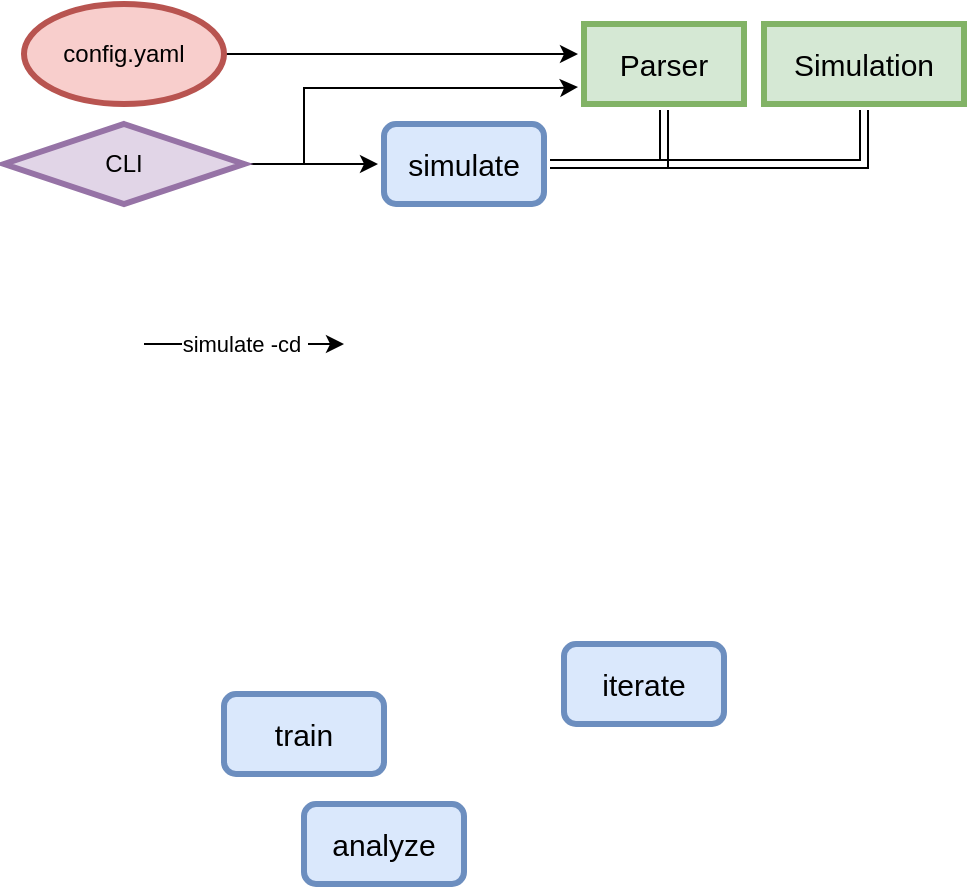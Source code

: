 <mxfile version="14.6.8" type="device" pages="2"><diagram id="R2lEEEUBdFMjLlhIrx00" name="Page-1"><mxGraphModel dx="1120" dy="579" grid="1" gridSize="10" guides="1" tooltips="1" connect="1" arrows="1" fold="1" page="1" pageScale="1" pageWidth="1654" pageHeight="1169" math="0" shadow="0" extFonts="Permanent Marker^https://fonts.googleapis.com/css?family=Permanent+Marker"><root><mxCell id="0"/><mxCell id="1" parent="0"/><mxCell id="GzxQTC8vd-85oo6lR14p-11" style="edgeStyle=orthogonalEdgeStyle;rounded=0;orthogonalLoop=1;jettySize=auto;html=1;shape=link;" edge="1" parent="1" source="GzxQTC8vd-85oo6lR14p-2" target="GzxQTC8vd-85oo6lR14p-6"><mxGeometry relative="1" as="geometry"><mxPoint x="340" y="280" as="targetPoint"/></mxGeometry></mxCell><mxCell id="GzxQTC8vd-85oo6lR14p-2" value="&lt;font style=&quot;font-size: 15px&quot;&gt;simulate&lt;/font&gt;" style="rounded=1;whiteSpace=wrap;html=1;fillColor=#dae8fc;strokeColor=#6c8ebf;strokeWidth=3;perimeterSpacing=3;shadow=0;glass=0;" vertex="1" parent="1"><mxGeometry x="240" y="260" width="80" height="40" as="geometry"/></mxCell><mxCell id="GzxQTC8vd-85oo6lR14p-3" value="&lt;font style=&quot;font-size: 15px&quot;&gt;analyze&lt;/font&gt;" style="rounded=1;whiteSpace=wrap;html=1;fillColor=#dae8fc;strokeColor=#6c8ebf;strokeWidth=3;perimeterSpacing=3;shadow=0;glass=0;" vertex="1" parent="1"><mxGeometry x="200" y="600" width="80" height="40" as="geometry"/></mxCell><mxCell id="GzxQTC8vd-85oo6lR14p-4" value="&lt;font style=&quot;font-size: 15px&quot;&gt;iterate&lt;/font&gt;" style="rounded=1;whiteSpace=wrap;html=1;fillColor=#dae8fc;strokeColor=#6c8ebf;strokeWidth=3;perimeterSpacing=3;shadow=0;glass=0;" vertex="1" parent="1"><mxGeometry x="330" y="520" width="80" height="40" as="geometry"/></mxCell><mxCell id="GzxQTC8vd-85oo6lR14p-5" value="&lt;font style=&quot;font-size: 15px&quot;&gt;train&lt;/font&gt;" style="rounded=1;whiteSpace=wrap;html=1;fillColor=#dae8fc;strokeColor=#6c8ebf;strokeWidth=3;perimeterSpacing=3;shadow=0;glass=0;" vertex="1" parent="1"><mxGeometry x="160" y="545" width="80" height="40" as="geometry"/></mxCell><mxCell id="GzxQTC8vd-85oo6lR14p-6" value="&lt;font style=&quot;font-size: 15px&quot;&gt;Parser&lt;/font&gt;&lt;span style=&quot;color: rgba(0 , 0 , 0 , 0) ; font-family: monospace ; font-size: 0px&quot;&gt;%3CmxGraphModel%3E%3Croot%3E%3CmxCell%20id%3D%220%22%2F%3E%3CmxCell%20id%3D%221%22%20parent%3D%220%22%2F%3E%3CmxCell%20id%3D%222%22%20value%3D%22%26lt%3Bfont%20style%3D%26quot%3Bfont-size%3A%2015px%26quot%3B%26gt%3Banalyze%26lt%3B%2Ffont%26gt%3B%22%20style%3D%22rounded%3D1%3BwhiteSpace%3Dwrap%3Bhtml%3D1%3BfillColor%3D%23dae8fc%3BstrokeColor%3D%236c8ebf%3BstrokeWidth%3D3%3BperimeterSpacing%3D3%3Bshadow%3D0%3Bglass%3D0%3B%22%20vertex%3D%221%22%20parent%3D%221%22%3E%3CmxGeometry%20x%3D%22120%22%20y%3D%22300%22%20width%3D%2280%22%20height%3D%2240%22%20as%3D%22geometry%22%2F%3E%3C%2FmxCell%3E%3C%2Froot%3E%3C%2FmxGraphModel%3E&lt;/span&gt;" style="rounded=0;whiteSpace=wrap;html=1;fillColor=#d5e8d4;strokeColor=#82b366;strokeWidth=3;perimeterSpacing=3;shadow=0;glass=0;" vertex="1" parent="1"><mxGeometry x="340" y="210" width="80" height="40" as="geometry"/></mxCell><mxCell id="GzxQTC8vd-85oo6lR14p-20" style="edgeStyle=orthogonalEdgeStyle;shape=link;rounded=0;sketch=0;orthogonalLoop=1;jettySize=auto;html=1;exitX=0.5;exitY=1;exitDx=0;exitDy=0;entryX=1;entryY=0.5;entryDx=0;entryDy=0;shadow=0;strokeWidth=1;" edge="1" parent="1" source="GzxQTC8vd-85oo6lR14p-7" target="GzxQTC8vd-85oo6lR14p-2"><mxGeometry relative="1" as="geometry"><Array as="points"><mxPoint x="480" y="280"/></Array></mxGeometry></mxCell><mxCell id="GzxQTC8vd-85oo6lR14p-7" value="&lt;span style=&quot;font-size: 15px&quot;&gt;Simulation&lt;/span&gt;" style="rounded=0;whiteSpace=wrap;html=1;fillColor=#d5e8d4;strokeColor=#82b366;strokeWidth=3;perimeterSpacing=3;shadow=0;glass=0;" vertex="1" parent="1"><mxGeometry x="430" y="210" width="100" height="40" as="geometry"/></mxCell><mxCell id="GzxQTC8vd-85oo6lR14p-12" style="edgeStyle=orthogonalEdgeStyle;rounded=0;sketch=0;orthogonalLoop=1;jettySize=auto;html=1;exitX=1;exitY=0.5;exitDx=0;exitDy=0;shadow=0;" edge="1" parent="1" source="GzxQTC8vd-85oo6lR14p-8"><mxGeometry relative="1" as="geometry"><mxPoint x="337" y="225" as="targetPoint"/><Array as="points"><mxPoint x="327" y="225"/></Array></mxGeometry></mxCell><mxCell id="GzxQTC8vd-85oo6lR14p-8" value="config.yaml" style="ellipse;whiteSpace=wrap;html=1;rounded=0;shadow=0;glass=0;strokeWidth=3;fillColor=#f8cecc;strokeColor=#b85450;" vertex="1" parent="1"><mxGeometry x="60" y="200" width="100" height="50" as="geometry"/></mxCell><mxCell id="GzxQTC8vd-85oo6lR14p-10" style="edgeStyle=orthogonalEdgeStyle;orthogonalLoop=1;jettySize=auto;html=1;exitX=1;exitY=0.5;exitDx=0;exitDy=0;rounded=0;sketch=0;shadow=0;" edge="1" parent="1" source="GzxQTC8vd-85oo6lR14p-9" target="GzxQTC8vd-85oo6lR14p-2"><mxGeometry relative="1" as="geometry"/></mxCell><mxCell id="GzxQTC8vd-85oo6lR14p-14" style="edgeStyle=orthogonalEdgeStyle;rounded=0;sketch=0;orthogonalLoop=1;jettySize=auto;html=1;exitX=1;exitY=0.5;exitDx=0;exitDy=0;entryX=0;entryY=0.75;entryDx=0;entryDy=0;shadow=0;" edge="1" parent="1" source="GzxQTC8vd-85oo6lR14p-9" target="GzxQTC8vd-85oo6lR14p-6"><mxGeometry relative="1" as="geometry"><Array as="points"><mxPoint x="200" y="280"/><mxPoint x="200" y="242"/><mxPoint x="327" y="242"/></Array></mxGeometry></mxCell><mxCell id="GzxQTC8vd-85oo6lR14p-9" value="CLI" style="rhombus;whiteSpace=wrap;html=1;rounded=0;shadow=0;glass=0;strokeWidth=3;fillColor=#e1d5e7;strokeColor=#9673a6;" vertex="1" parent="1"><mxGeometry x="50" y="260" width="120" height="40" as="geometry"/></mxCell><mxCell id="GzxQTC8vd-85oo6lR14p-21" value="" style="endArrow=classic;html=1;shadow=0;strokeWidth=1;" edge="1" parent="1"><mxGeometry relative="1" as="geometry"><mxPoint x="120" y="370" as="sourcePoint"/><mxPoint x="220" y="370" as="targetPoint"/></mxGeometry></mxCell><mxCell id="GzxQTC8vd-85oo6lR14p-22" value="simulate -cd&amp;nbsp;" style="edgeLabel;resizable=0;html=1;align=center;verticalAlign=middle;" connectable="0" vertex="1" parent="GzxQTC8vd-85oo6lR14p-21"><mxGeometry relative="1" as="geometry"/></mxCell></root></mxGraphModel></diagram><diagram id="jw4fhWT5-ke0QBcE-4oc" name="Page-2"><mxGraphModel dx="1120" dy="579" grid="1" gridSize="10" guides="1" tooltips="1" connect="1" arrows="1" fold="1" page="1" pageScale="1" pageWidth="1654" pageHeight="1169" math="0" shadow="0"><root><mxCell id="600eHPaAd5vXcHBfFO_r-0"/><mxCell id="600eHPaAd5vXcHBfFO_r-1" parent="600eHPaAd5vXcHBfFO_r-0"/></root></mxGraphModel></diagram></mxfile>